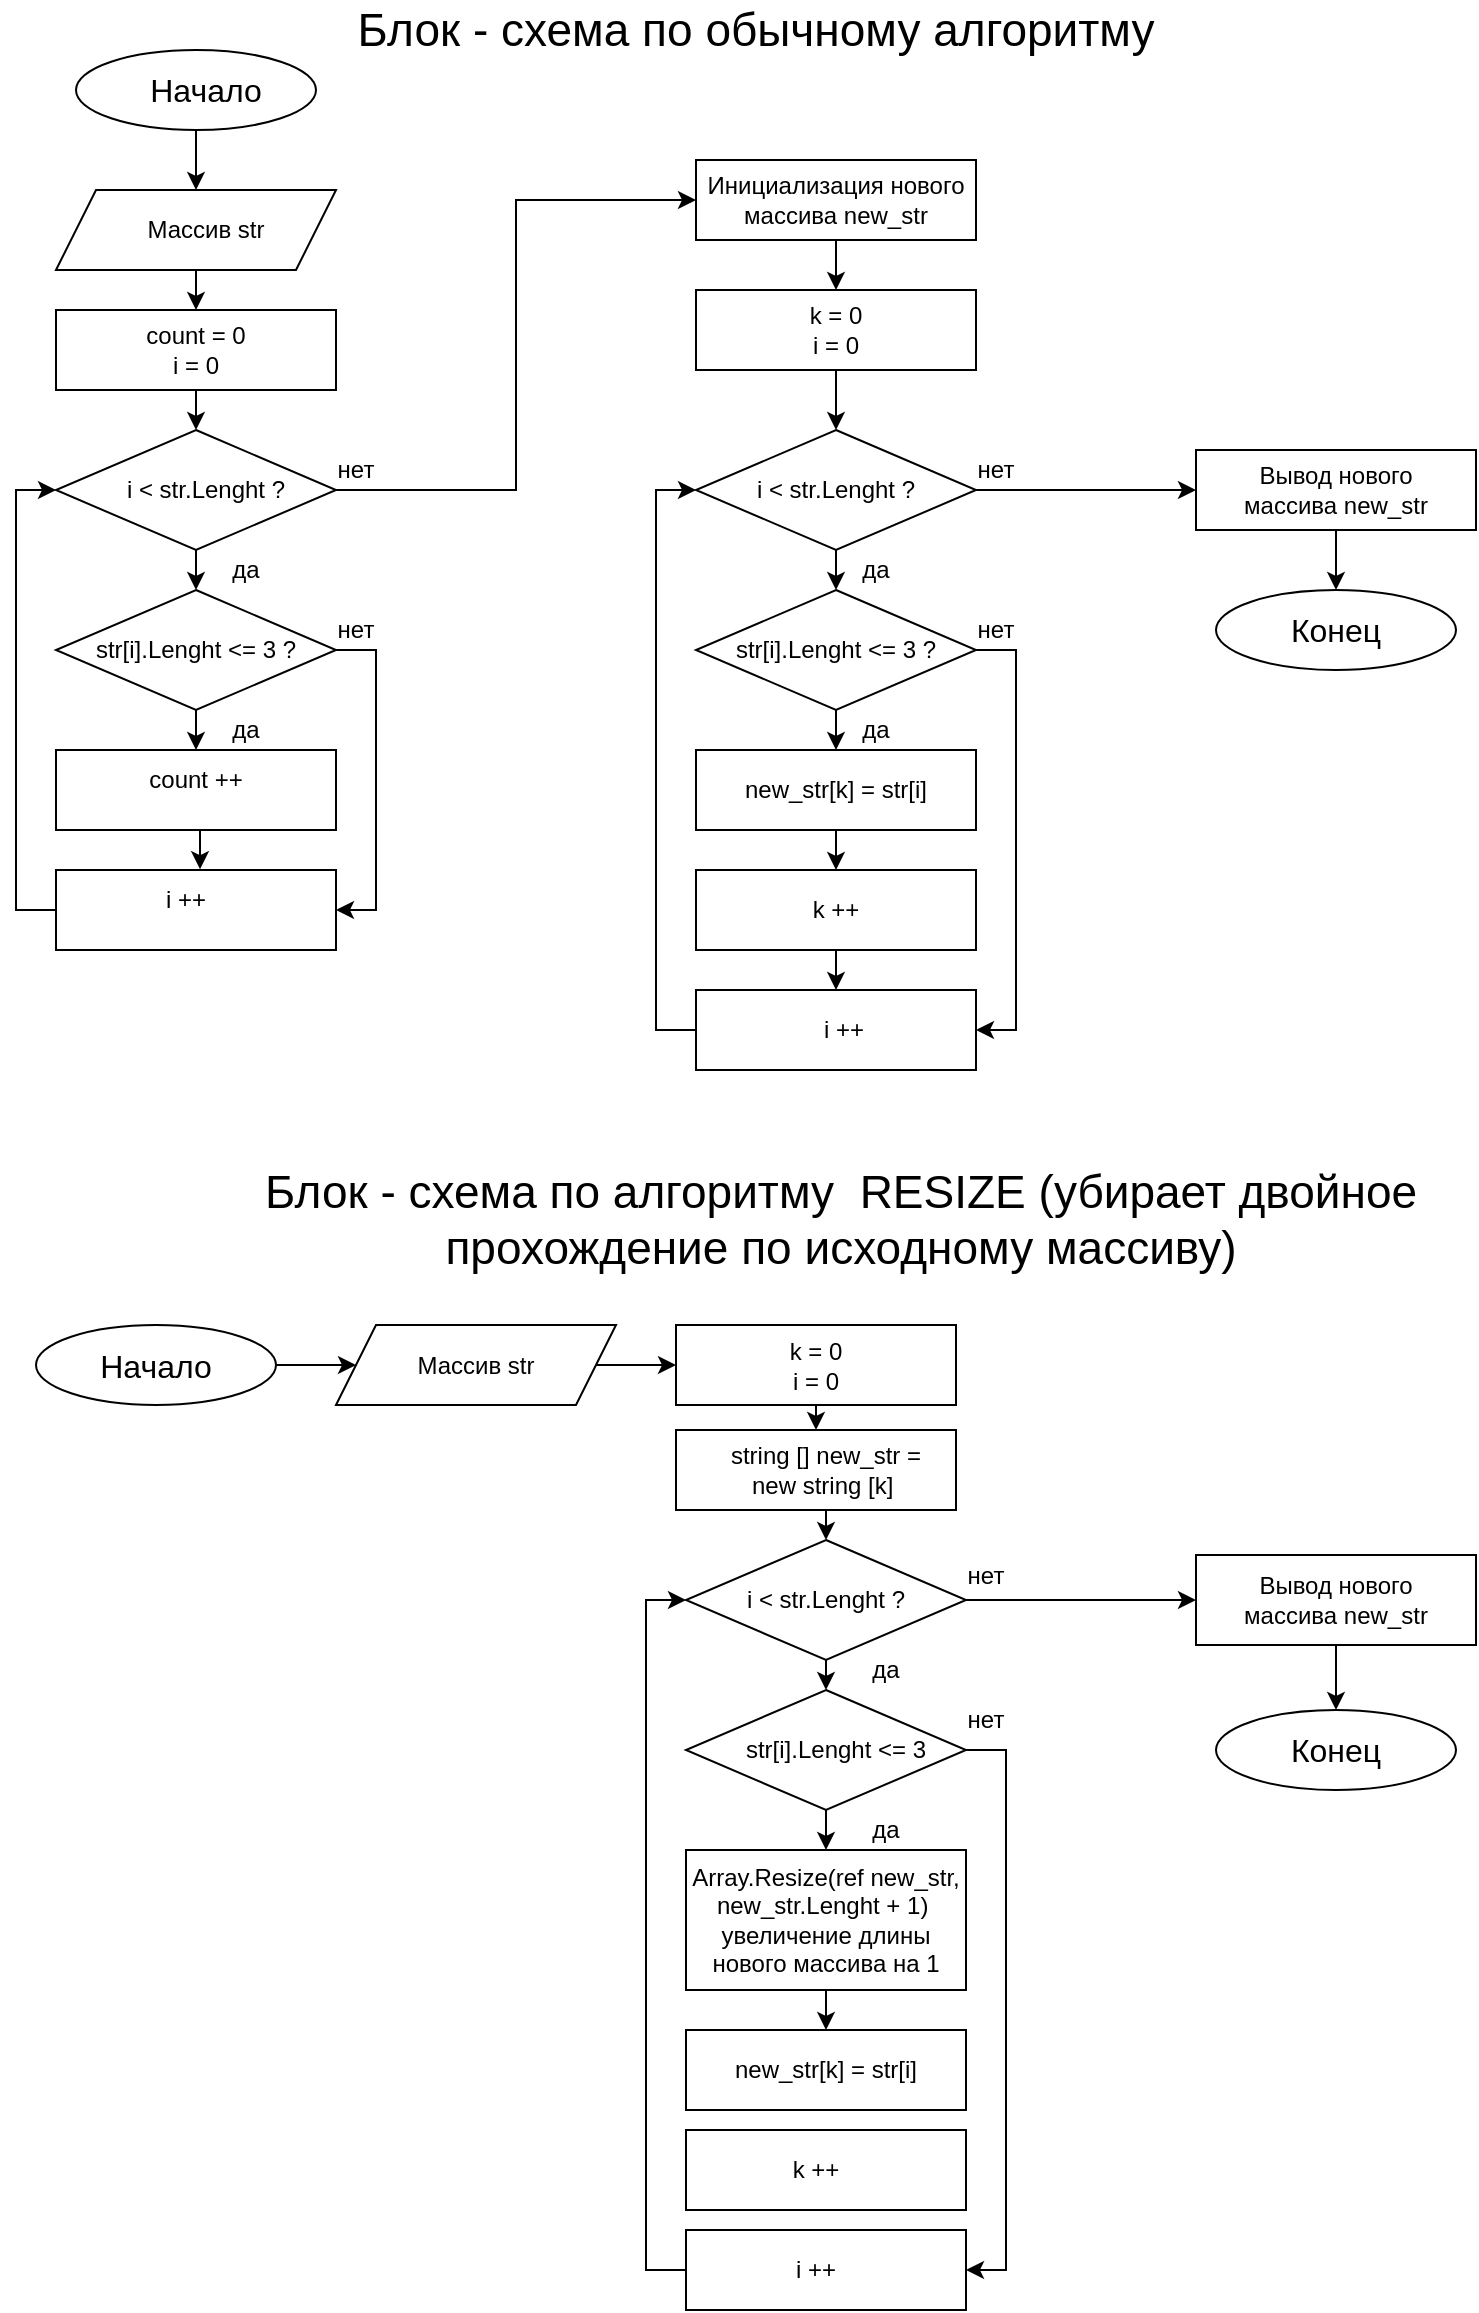 <mxfile version="24.2.2" type="device">
  <diagram name="Страница — 1" id="H93DpzfbuOc5-8mmakmB">
    <mxGraphModel dx="1050" dy="530" grid="1" gridSize="10" guides="1" tooltips="1" connect="1" arrows="1" fold="1" page="1" pageScale="1" pageWidth="827" pageHeight="1169" math="0" shadow="0">
      <root>
        <mxCell id="0" />
        <mxCell id="1" parent="0" />
        <mxCell id="7obgQjxqYn5zs-KwEbyF-33" style="edgeStyle=orthogonalEdgeStyle;rounded=0;orthogonalLoop=1;jettySize=auto;html=1;exitX=0.5;exitY=1;exitDx=0;exitDy=0;entryX=0.5;entryY=0;entryDx=0;entryDy=0;" edge="1" parent="1" source="7obgQjxqYn5zs-KwEbyF-1" target="7obgQjxqYn5zs-KwEbyF-3">
          <mxGeometry relative="1" as="geometry" />
        </mxCell>
        <mxCell id="7obgQjxqYn5zs-KwEbyF-1" value="" style="ellipse;whiteSpace=wrap;html=1;" vertex="1" parent="1">
          <mxGeometry x="60" y="30" width="120" height="40" as="geometry" />
        </mxCell>
        <mxCell id="7obgQjxqYn5zs-KwEbyF-2" value="&lt;font style=&quot;font-size: 16px;&quot;&gt;Начало&lt;/font&gt;" style="text;html=1;align=center;verticalAlign=middle;whiteSpace=wrap;rounded=0;" vertex="1" parent="1">
          <mxGeometry x="95" y="35" width="60" height="30" as="geometry" />
        </mxCell>
        <mxCell id="7obgQjxqYn5zs-KwEbyF-28" style="edgeStyle=orthogonalEdgeStyle;rounded=0;orthogonalLoop=1;jettySize=auto;html=1;exitX=0.5;exitY=1;exitDx=0;exitDy=0;entryX=0.5;entryY=0;entryDx=0;entryDy=0;" edge="1" parent="1" source="7obgQjxqYn5zs-KwEbyF-4" target="7obgQjxqYn5zs-KwEbyF-5">
          <mxGeometry relative="1" as="geometry" />
        </mxCell>
        <mxCell id="7obgQjxqYn5zs-KwEbyF-3" value="" style="shape=parallelogram;perimeter=parallelogramPerimeter;whiteSpace=wrap;html=1;fixedSize=1;" vertex="1" parent="1">
          <mxGeometry x="50" y="100" width="140" height="40" as="geometry" />
        </mxCell>
        <mxCell id="7obgQjxqYn5zs-KwEbyF-4" value="Массив str" style="text;html=1;align=center;verticalAlign=middle;whiteSpace=wrap;rounded=0;" vertex="1" parent="1">
          <mxGeometry x="85" y="105" width="80" height="30" as="geometry" />
        </mxCell>
        <mxCell id="7obgQjxqYn5zs-KwEbyF-5" value="" style="rounded=0;whiteSpace=wrap;html=1;" vertex="1" parent="1">
          <mxGeometry x="50" y="160" width="140" height="40" as="geometry" />
        </mxCell>
        <mxCell id="7obgQjxqYn5zs-KwEbyF-25" style="edgeStyle=orthogonalEdgeStyle;rounded=0;orthogonalLoop=1;jettySize=auto;html=1;entryX=0.5;entryY=0;entryDx=0;entryDy=0;" edge="1" parent="1" target="7obgQjxqYn5zs-KwEbyF-7">
          <mxGeometry relative="1" as="geometry">
            <mxPoint x="120" y="200" as="sourcePoint" />
          </mxGeometry>
        </mxCell>
        <mxCell id="7obgQjxqYn5zs-KwEbyF-6" value="count = 0&lt;div&gt;i = 0&lt;/div&gt;" style="text;html=1;align=center;verticalAlign=middle;whiteSpace=wrap;rounded=0;" vertex="1" parent="1">
          <mxGeometry x="90" y="165" width="60" height="30" as="geometry" />
        </mxCell>
        <mxCell id="7obgQjxqYn5zs-KwEbyF-26" style="edgeStyle=orthogonalEdgeStyle;rounded=0;orthogonalLoop=1;jettySize=auto;html=1;exitX=0.5;exitY=1;exitDx=0;exitDy=0;entryX=0.5;entryY=0;entryDx=0;entryDy=0;" edge="1" parent="1" source="7obgQjxqYn5zs-KwEbyF-7" target="7obgQjxqYn5zs-KwEbyF-10">
          <mxGeometry relative="1" as="geometry" />
        </mxCell>
        <mxCell id="7obgQjxqYn5zs-KwEbyF-44" style="edgeStyle=orthogonalEdgeStyle;rounded=0;orthogonalLoop=1;jettySize=auto;html=1;exitX=1;exitY=0.5;exitDx=0;exitDy=0;entryX=0;entryY=0.5;entryDx=0;entryDy=0;" edge="1" parent="1" source="7obgQjxqYn5zs-KwEbyF-7" target="7obgQjxqYn5zs-KwEbyF-41">
          <mxGeometry relative="1" as="geometry" />
        </mxCell>
        <mxCell id="7obgQjxqYn5zs-KwEbyF-7" value="" style="rhombus;whiteSpace=wrap;html=1;" vertex="1" parent="1">
          <mxGeometry x="50" y="220" width="140" height="60" as="geometry" />
        </mxCell>
        <mxCell id="7obgQjxqYn5zs-KwEbyF-8" value="i &amp;lt; str.Lenght ?" style="text;html=1;align=center;verticalAlign=middle;whiteSpace=wrap;rounded=0;" vertex="1" parent="1">
          <mxGeometry x="75" y="235" width="100" height="30" as="geometry" />
        </mxCell>
        <mxCell id="7obgQjxqYn5zs-KwEbyF-27" style="edgeStyle=orthogonalEdgeStyle;rounded=0;orthogonalLoop=1;jettySize=auto;html=1;exitX=0.5;exitY=1;exitDx=0;exitDy=0;entryX=0.5;entryY=0;entryDx=0;entryDy=0;" edge="1" parent="1" source="7obgQjxqYn5zs-KwEbyF-10" target="7obgQjxqYn5zs-KwEbyF-13">
          <mxGeometry relative="1" as="geometry" />
        </mxCell>
        <mxCell id="7obgQjxqYn5zs-KwEbyF-36" style="edgeStyle=orthogonalEdgeStyle;rounded=0;orthogonalLoop=1;jettySize=auto;html=1;exitX=1;exitY=0.5;exitDx=0;exitDy=0;entryX=1;entryY=0.5;entryDx=0;entryDy=0;" edge="1" parent="1" source="7obgQjxqYn5zs-KwEbyF-10" target="7obgQjxqYn5zs-KwEbyF-14">
          <mxGeometry relative="1" as="geometry" />
        </mxCell>
        <mxCell id="7obgQjxqYn5zs-KwEbyF-10" value="" style="rhombus;whiteSpace=wrap;html=1;" vertex="1" parent="1">
          <mxGeometry x="50" y="300" width="140" height="60" as="geometry" />
        </mxCell>
        <mxCell id="7obgQjxqYn5zs-KwEbyF-11" value="str[i].Lenght &amp;lt;= 3 ?" style="text;html=1;align=center;verticalAlign=middle;whiteSpace=wrap;rounded=0;" vertex="1" parent="1">
          <mxGeometry x="40" y="315" width="160" height="30" as="geometry" />
        </mxCell>
        <mxCell id="7obgQjxqYn5zs-KwEbyF-12" value="" style="rounded=0;whiteSpace=wrap;html=1;" vertex="1" parent="1">
          <mxGeometry x="50" y="380" width="140" height="40" as="geometry" />
        </mxCell>
        <mxCell id="7obgQjxqYn5zs-KwEbyF-13" value="count ++" style="text;html=1;align=center;verticalAlign=middle;whiteSpace=wrap;rounded=0;" vertex="1" parent="1">
          <mxGeometry x="90" y="380" width="60" height="30" as="geometry" />
        </mxCell>
        <mxCell id="7obgQjxqYn5zs-KwEbyF-35" style="edgeStyle=orthogonalEdgeStyle;rounded=0;orthogonalLoop=1;jettySize=auto;html=1;exitX=0;exitY=0.5;exitDx=0;exitDy=0;entryX=0;entryY=0.5;entryDx=0;entryDy=0;" edge="1" parent="1" source="7obgQjxqYn5zs-KwEbyF-14" target="7obgQjxqYn5zs-KwEbyF-7">
          <mxGeometry relative="1" as="geometry" />
        </mxCell>
        <mxCell id="7obgQjxqYn5zs-KwEbyF-14" value="" style="rounded=0;whiteSpace=wrap;html=1;" vertex="1" parent="1">
          <mxGeometry x="50" y="440" width="140" height="40" as="geometry" />
        </mxCell>
        <mxCell id="7obgQjxqYn5zs-KwEbyF-15" value="i ++" style="text;html=1;align=center;verticalAlign=middle;whiteSpace=wrap;rounded=0;" vertex="1" parent="1">
          <mxGeometry x="85" y="440" width="60" height="30" as="geometry" />
        </mxCell>
        <mxCell id="7obgQjxqYn5zs-KwEbyF-29" style="edgeStyle=orthogonalEdgeStyle;rounded=0;orthogonalLoop=1;jettySize=auto;html=1;exitX=0.5;exitY=1;exitDx=0;exitDy=0;entryX=0.617;entryY=-0.013;entryDx=0;entryDy=0;entryPerimeter=0;" edge="1" parent="1" source="7obgQjxqYn5zs-KwEbyF-12" target="7obgQjxqYn5zs-KwEbyF-15">
          <mxGeometry relative="1" as="geometry" />
        </mxCell>
        <mxCell id="7obgQjxqYn5zs-KwEbyF-37" value="да" style="text;html=1;align=center;verticalAlign=middle;whiteSpace=wrap;rounded=0;" vertex="1" parent="1">
          <mxGeometry x="125" y="280" width="40" height="20" as="geometry" />
        </mxCell>
        <mxCell id="7obgQjxqYn5zs-KwEbyF-38" value="да" style="text;html=1;align=center;verticalAlign=middle;whiteSpace=wrap;rounded=0;" vertex="1" parent="1">
          <mxGeometry x="125" y="360" width="40" height="20" as="geometry" />
        </mxCell>
        <mxCell id="7obgQjxqYn5zs-KwEbyF-39" value="нет" style="text;html=1;align=center;verticalAlign=middle;whiteSpace=wrap;rounded=0;" vertex="1" parent="1">
          <mxGeometry x="180" y="310" width="40" height="20" as="geometry" />
        </mxCell>
        <mxCell id="7obgQjxqYn5zs-KwEbyF-46" style="edgeStyle=orthogonalEdgeStyle;rounded=0;orthogonalLoop=1;jettySize=auto;html=1;exitX=0.5;exitY=1;exitDx=0;exitDy=0;entryX=0.5;entryY=0;entryDx=0;entryDy=0;" edge="1" parent="1" source="7obgQjxqYn5zs-KwEbyF-40" target="7obgQjxqYn5zs-KwEbyF-42">
          <mxGeometry relative="1" as="geometry" />
        </mxCell>
        <mxCell id="7obgQjxqYn5zs-KwEbyF-40" value="" style="rounded=0;whiteSpace=wrap;html=1;" vertex="1" parent="1">
          <mxGeometry x="370" y="85" width="140" height="40" as="geometry" />
        </mxCell>
        <mxCell id="7obgQjxqYn5zs-KwEbyF-41" value="Инициализация нового массива new_str" style="text;html=1;align=center;verticalAlign=middle;whiteSpace=wrap;rounded=0;" vertex="1" parent="1">
          <mxGeometry x="370" y="90" width="140" height="30" as="geometry" />
        </mxCell>
        <mxCell id="7obgQjxqYn5zs-KwEbyF-51" style="edgeStyle=orthogonalEdgeStyle;rounded=0;orthogonalLoop=1;jettySize=auto;html=1;exitX=0.5;exitY=1;exitDx=0;exitDy=0;entryX=0.5;entryY=0;entryDx=0;entryDy=0;" edge="1" parent="1" source="7obgQjxqYn5zs-KwEbyF-42" target="7obgQjxqYn5zs-KwEbyF-48">
          <mxGeometry relative="1" as="geometry" />
        </mxCell>
        <mxCell id="7obgQjxqYn5zs-KwEbyF-42" value="" style="rounded=0;whiteSpace=wrap;html=1;" vertex="1" parent="1">
          <mxGeometry x="370" y="150" width="140" height="40" as="geometry" />
        </mxCell>
        <mxCell id="7obgQjxqYn5zs-KwEbyF-43" value="k = 0&lt;div&gt;i = 0&lt;/div&gt;" style="text;html=1;align=center;verticalAlign=middle;whiteSpace=wrap;rounded=0;" vertex="1" parent="1">
          <mxGeometry x="410" y="155" width="60" height="30" as="geometry" />
        </mxCell>
        <mxCell id="7obgQjxqYn5zs-KwEbyF-45" value="нет" style="text;html=1;align=center;verticalAlign=middle;whiteSpace=wrap;rounded=0;" vertex="1" parent="1">
          <mxGeometry x="180" y="230" width="40" height="20" as="geometry" />
        </mxCell>
        <mxCell id="7obgQjxqYn5zs-KwEbyF-63" style="edgeStyle=orthogonalEdgeStyle;rounded=0;orthogonalLoop=1;jettySize=auto;html=1;exitX=0.5;exitY=1;exitDx=0;exitDy=0;entryX=0.5;entryY=0;entryDx=0;entryDy=0;" edge="1" parent="1" source="7obgQjxqYn5zs-KwEbyF-47" target="7obgQjxqYn5zs-KwEbyF-54">
          <mxGeometry relative="1" as="geometry" />
        </mxCell>
        <mxCell id="7obgQjxqYn5zs-KwEbyF-67" style="edgeStyle=orthogonalEdgeStyle;rounded=0;orthogonalLoop=1;jettySize=auto;html=1;exitX=1;exitY=0.5;exitDx=0;exitDy=0;entryX=1;entryY=0.5;entryDx=0;entryDy=0;" edge="1" parent="1" source="7obgQjxqYn5zs-KwEbyF-47" target="7obgQjxqYn5zs-KwEbyF-56">
          <mxGeometry relative="1" as="geometry" />
        </mxCell>
        <mxCell id="7obgQjxqYn5zs-KwEbyF-47" value="" style="rhombus;whiteSpace=wrap;html=1;" vertex="1" parent="1">
          <mxGeometry x="370" y="300" width="140" height="60" as="geometry" />
        </mxCell>
        <mxCell id="7obgQjxqYn5zs-KwEbyF-52" style="edgeStyle=orthogonalEdgeStyle;rounded=0;orthogonalLoop=1;jettySize=auto;html=1;exitX=0.5;exitY=1;exitDx=0;exitDy=0;entryX=0.5;entryY=0;entryDx=0;entryDy=0;" edge="1" parent="1" source="7obgQjxqYn5zs-KwEbyF-48" target="7obgQjxqYn5zs-KwEbyF-47">
          <mxGeometry relative="1" as="geometry" />
        </mxCell>
        <mxCell id="7obgQjxqYn5zs-KwEbyF-73" style="edgeStyle=orthogonalEdgeStyle;rounded=0;orthogonalLoop=1;jettySize=auto;html=1;exitX=1;exitY=0.5;exitDx=0;exitDy=0;entryX=0;entryY=0.5;entryDx=0;entryDy=0;" edge="1" parent="1" source="7obgQjxqYn5zs-KwEbyF-48" target="7obgQjxqYn5zs-KwEbyF-69">
          <mxGeometry relative="1" as="geometry" />
        </mxCell>
        <mxCell id="7obgQjxqYn5zs-KwEbyF-48" value="" style="rhombus;whiteSpace=wrap;html=1;" vertex="1" parent="1">
          <mxGeometry x="370" y="220" width="140" height="60" as="geometry" />
        </mxCell>
        <mxCell id="7obgQjxqYn5zs-KwEbyF-49" value="i &amp;lt; str.Lenght ?" style="text;html=1;align=center;verticalAlign=middle;whiteSpace=wrap;rounded=0;" vertex="1" parent="1">
          <mxGeometry x="390" y="235" width="100" height="30" as="geometry" />
        </mxCell>
        <mxCell id="7obgQjxqYn5zs-KwEbyF-50" value="str[i].Lenght &amp;lt;= 3 ?" style="text;html=1;align=center;verticalAlign=middle;whiteSpace=wrap;rounded=0;" vertex="1" parent="1">
          <mxGeometry x="360" y="315" width="160" height="30" as="geometry" />
        </mxCell>
        <mxCell id="7obgQjxqYn5zs-KwEbyF-53" value="да" style="text;html=1;align=center;verticalAlign=middle;whiteSpace=wrap;rounded=0;" vertex="1" parent="1">
          <mxGeometry x="440" y="280" width="40" height="20" as="geometry" />
        </mxCell>
        <mxCell id="7obgQjxqYn5zs-KwEbyF-54" value="" style="rounded=0;whiteSpace=wrap;html=1;" vertex="1" parent="1">
          <mxGeometry x="370" y="380" width="140" height="40" as="geometry" />
        </mxCell>
        <mxCell id="7obgQjxqYn5zs-KwEbyF-65" style="edgeStyle=orthogonalEdgeStyle;rounded=0;orthogonalLoop=1;jettySize=auto;html=1;exitX=0.5;exitY=1;exitDx=0;exitDy=0;entryX=0.5;entryY=0;entryDx=0;entryDy=0;" edge="1" parent="1" source="7obgQjxqYn5zs-KwEbyF-55" target="7obgQjxqYn5zs-KwEbyF-56">
          <mxGeometry relative="1" as="geometry" />
        </mxCell>
        <mxCell id="7obgQjxqYn5zs-KwEbyF-55" value="" style="rounded=0;whiteSpace=wrap;html=1;" vertex="1" parent="1">
          <mxGeometry x="370" y="440" width="140" height="40" as="geometry" />
        </mxCell>
        <mxCell id="7obgQjxqYn5zs-KwEbyF-62" style="edgeStyle=orthogonalEdgeStyle;rounded=0;orthogonalLoop=1;jettySize=auto;html=1;exitX=0;exitY=0.5;exitDx=0;exitDy=0;entryX=0;entryY=0.5;entryDx=0;entryDy=0;" edge="1" parent="1" source="7obgQjxqYn5zs-KwEbyF-56" target="7obgQjxqYn5zs-KwEbyF-48">
          <mxGeometry relative="1" as="geometry" />
        </mxCell>
        <mxCell id="7obgQjxqYn5zs-KwEbyF-56" value="" style="rounded=0;whiteSpace=wrap;html=1;" vertex="1" parent="1">
          <mxGeometry x="370" y="500" width="140" height="40" as="geometry" />
        </mxCell>
        <mxCell id="7obgQjxqYn5zs-KwEbyF-64" style="edgeStyle=orthogonalEdgeStyle;rounded=0;orthogonalLoop=1;jettySize=auto;html=1;entryX=0.5;entryY=0;entryDx=0;entryDy=0;" edge="1" parent="1" target="7obgQjxqYn5zs-KwEbyF-55">
          <mxGeometry relative="1" as="geometry">
            <mxPoint x="440" y="420" as="sourcePoint" />
          </mxGeometry>
        </mxCell>
        <mxCell id="7obgQjxqYn5zs-KwEbyF-57" value="new_str[k] = str[i]" style="text;html=1;align=center;verticalAlign=middle;whiteSpace=wrap;rounded=0;" vertex="1" parent="1">
          <mxGeometry x="390" y="385" width="100" height="30" as="geometry" />
        </mxCell>
        <mxCell id="7obgQjxqYn5zs-KwEbyF-58" value="k ++" style="text;html=1;align=center;verticalAlign=middle;whiteSpace=wrap;rounded=0;" vertex="1" parent="1">
          <mxGeometry x="410" y="445" width="60" height="30" as="geometry" />
        </mxCell>
        <mxCell id="7obgQjxqYn5zs-KwEbyF-60" value="i ++" style="text;html=1;align=center;verticalAlign=middle;whiteSpace=wrap;rounded=0;" vertex="1" parent="1">
          <mxGeometry x="414" y="505" width="60" height="30" as="geometry" />
        </mxCell>
        <mxCell id="7obgQjxqYn5zs-KwEbyF-66" value="да" style="text;html=1;align=center;verticalAlign=middle;whiteSpace=wrap;rounded=0;" vertex="1" parent="1">
          <mxGeometry x="440" y="360" width="40" height="20" as="geometry" />
        </mxCell>
        <mxCell id="7obgQjxqYn5zs-KwEbyF-68" value="нет" style="text;html=1;align=center;verticalAlign=middle;whiteSpace=wrap;rounded=0;" vertex="1" parent="1">
          <mxGeometry x="500" y="310" width="40" height="20" as="geometry" />
        </mxCell>
        <mxCell id="7obgQjxqYn5zs-KwEbyF-69" value="" style="rounded=0;whiteSpace=wrap;html=1;" vertex="1" parent="1">
          <mxGeometry x="620" y="230" width="140" height="40" as="geometry" />
        </mxCell>
        <mxCell id="7obgQjxqYn5zs-KwEbyF-74" style="edgeStyle=orthogonalEdgeStyle;rounded=0;orthogonalLoop=1;jettySize=auto;html=1;" edge="1" parent="1">
          <mxGeometry relative="1" as="geometry">
            <mxPoint x="690" y="270" as="sourcePoint" />
            <mxPoint x="690" y="300" as="targetPoint" />
          </mxGeometry>
        </mxCell>
        <mxCell id="7obgQjxqYn5zs-KwEbyF-70" value="Вывод нового массива new_str" style="text;html=1;align=center;verticalAlign=middle;whiteSpace=wrap;rounded=0;" vertex="1" parent="1">
          <mxGeometry x="630" y="235" width="120" height="30" as="geometry" />
        </mxCell>
        <mxCell id="7obgQjxqYn5zs-KwEbyF-71" value="" style="ellipse;whiteSpace=wrap;html=1;" vertex="1" parent="1">
          <mxGeometry x="630" y="300" width="120" height="40" as="geometry" />
        </mxCell>
        <mxCell id="7obgQjxqYn5zs-KwEbyF-72" value="&lt;font style=&quot;font-size: 16px;&quot;&gt;Конец&lt;/font&gt;" style="text;html=1;align=center;verticalAlign=middle;whiteSpace=wrap;rounded=0;" vertex="1" parent="1">
          <mxGeometry x="660" y="305" width="60" height="30" as="geometry" />
        </mxCell>
        <mxCell id="7obgQjxqYn5zs-KwEbyF-75" value="нет" style="text;html=1;align=center;verticalAlign=middle;whiteSpace=wrap;rounded=0;" vertex="1" parent="1">
          <mxGeometry x="500" y="230" width="40" height="20" as="geometry" />
        </mxCell>
        <mxCell id="7obgQjxqYn5zs-KwEbyF-76" value="&lt;font style=&quot;font-size: 23px;&quot;&gt;Блок - схема по алгоритму&amp;nbsp; RESIZE (убирает двойное прохождение по исходному массиву)&lt;/font&gt;" style="text;html=1;align=center;verticalAlign=middle;whiteSpace=wrap;rounded=0;" vertex="1" parent="1">
          <mxGeometry x="145" y="600" width="595" height="30" as="geometry" />
        </mxCell>
        <mxCell id="7obgQjxqYn5zs-KwEbyF-77" value="&lt;font style=&quot;font-size: 23px;&quot;&gt;Блок - схема по обычному алгоритму&lt;/font&gt;" style="text;html=1;align=center;verticalAlign=middle;whiteSpace=wrap;rounded=0;" vertex="1" parent="1">
          <mxGeometry x="175" y="5" width="450" height="30" as="geometry" />
        </mxCell>
        <mxCell id="7obgQjxqYn5zs-KwEbyF-115" style="edgeStyle=orthogonalEdgeStyle;rounded=0;orthogonalLoop=1;jettySize=auto;html=1;exitX=1;exitY=0.5;exitDx=0;exitDy=0;entryX=0;entryY=0.5;entryDx=0;entryDy=0;" edge="1" parent="1" source="7obgQjxqYn5zs-KwEbyF-78" target="7obgQjxqYn5zs-KwEbyF-80">
          <mxGeometry relative="1" as="geometry" />
        </mxCell>
        <mxCell id="7obgQjxqYn5zs-KwEbyF-78" value="" style="ellipse;whiteSpace=wrap;html=1;" vertex="1" parent="1">
          <mxGeometry x="40" y="667.5" width="120" height="40" as="geometry" />
        </mxCell>
        <mxCell id="7obgQjxqYn5zs-KwEbyF-79" value="&lt;font style=&quot;font-size: 16px;&quot;&gt;Начало&lt;/font&gt;" style="text;html=1;align=center;verticalAlign=middle;whiteSpace=wrap;rounded=0;" vertex="1" parent="1">
          <mxGeometry x="70" y="675" width="60" height="25" as="geometry" />
        </mxCell>
        <mxCell id="7obgQjxqYn5zs-KwEbyF-116" style="edgeStyle=orthogonalEdgeStyle;rounded=0;orthogonalLoop=1;jettySize=auto;html=1;exitX=1;exitY=0.5;exitDx=0;exitDy=0;entryX=0;entryY=0.5;entryDx=0;entryDy=0;" edge="1" parent="1" source="7obgQjxqYn5zs-KwEbyF-80" target="7obgQjxqYn5zs-KwEbyF-84">
          <mxGeometry relative="1" as="geometry" />
        </mxCell>
        <mxCell id="7obgQjxqYn5zs-KwEbyF-80" value="" style="shape=parallelogram;perimeter=parallelogramPerimeter;whiteSpace=wrap;html=1;fixedSize=1;" vertex="1" parent="1">
          <mxGeometry x="190" y="667.5" width="140" height="40" as="geometry" />
        </mxCell>
        <mxCell id="7obgQjxqYn5zs-KwEbyF-81" value="Массив str" style="text;html=1;align=center;verticalAlign=middle;whiteSpace=wrap;rounded=0;" vertex="1" parent="1">
          <mxGeometry x="220" y="672.5" width="80" height="30" as="geometry" />
        </mxCell>
        <mxCell id="7obgQjxqYn5zs-KwEbyF-120" style="edgeStyle=orthogonalEdgeStyle;rounded=0;orthogonalLoop=1;jettySize=auto;html=1;exitX=0.5;exitY=1;exitDx=0;exitDy=0;entryX=0.5;entryY=0;entryDx=0;entryDy=0;" edge="1" parent="1" source="7obgQjxqYn5zs-KwEbyF-84" target="7obgQjxqYn5zs-KwEbyF-87">
          <mxGeometry relative="1" as="geometry" />
        </mxCell>
        <mxCell id="7obgQjxqYn5zs-KwEbyF-84" value="" style="rounded=0;whiteSpace=wrap;html=1;" vertex="1" parent="1">
          <mxGeometry x="360" y="667.5" width="140" height="40" as="geometry" />
        </mxCell>
        <mxCell id="7obgQjxqYn5zs-KwEbyF-112" style="edgeStyle=orthogonalEdgeStyle;rounded=0;orthogonalLoop=1;jettySize=auto;html=1;exitX=0.5;exitY=1;exitDx=0;exitDy=0;entryX=0.5;entryY=0;entryDx=0;entryDy=0;" edge="1" parent="1" source="7obgQjxqYn5zs-KwEbyF-85" target="7obgQjxqYn5zs-KwEbyF-98">
          <mxGeometry relative="1" as="geometry" />
        </mxCell>
        <mxCell id="7obgQjxqYn5zs-KwEbyF-85" value="" style="rounded=0;whiteSpace=wrap;html=1;" vertex="1" parent="1">
          <mxGeometry x="365" y="930" width="140" height="70" as="geometry" />
        </mxCell>
        <mxCell id="7obgQjxqYn5zs-KwEbyF-86" value="k = 0&lt;div&gt;i = 0&lt;/div&gt;" style="text;html=1;align=center;verticalAlign=middle;whiteSpace=wrap;rounded=0;" vertex="1" parent="1">
          <mxGeometry x="385" y="667.5" width="90" height="40" as="geometry" />
        </mxCell>
        <mxCell id="7obgQjxqYn5zs-KwEbyF-111" style="edgeStyle=orthogonalEdgeStyle;rounded=0;orthogonalLoop=1;jettySize=auto;html=1;exitX=0.5;exitY=1;exitDx=0;exitDy=0;entryX=0.5;entryY=0;entryDx=0;entryDy=0;" edge="1" parent="1" source="7obgQjxqYn5zs-KwEbyF-87" target="7obgQjxqYn5zs-KwEbyF-92">
          <mxGeometry relative="1" as="geometry" />
        </mxCell>
        <mxCell id="7obgQjxqYn5zs-KwEbyF-87" value="" style="rounded=0;whiteSpace=wrap;html=1;" vertex="1" parent="1">
          <mxGeometry x="360" y="720" width="140" height="40" as="geometry" />
        </mxCell>
        <mxCell id="7obgQjxqYn5zs-KwEbyF-88" value="string [] new_str = new string [k]&amp;nbsp;" style="text;html=1;align=center;verticalAlign=middle;whiteSpace=wrap;rounded=0;" vertex="1" parent="1">
          <mxGeometry x="375" y="725" width="120" height="30" as="geometry" />
        </mxCell>
        <mxCell id="7obgQjxqYn5zs-KwEbyF-129" style="edgeStyle=orthogonalEdgeStyle;rounded=0;orthogonalLoop=1;jettySize=auto;html=1;exitX=0.5;exitY=1;exitDx=0;exitDy=0;entryX=0.5;entryY=0;entryDx=0;entryDy=0;" edge="1" parent="1" source="7obgQjxqYn5zs-KwEbyF-89" target="7obgQjxqYn5zs-KwEbyF-127">
          <mxGeometry relative="1" as="geometry" />
        </mxCell>
        <mxCell id="7obgQjxqYn5zs-KwEbyF-89" value="" style="rounded=0;whiteSpace=wrap;html=1;" vertex="1" parent="1">
          <mxGeometry x="620" y="782.5" width="140" height="45" as="geometry" />
        </mxCell>
        <mxCell id="7obgQjxqYn5zs-KwEbyF-109" style="edgeStyle=orthogonalEdgeStyle;rounded=0;orthogonalLoop=1;jettySize=auto;html=1;exitX=1;exitY=0.5;exitDx=0;exitDy=0;entryX=1;entryY=0.5;entryDx=0;entryDy=0;" edge="1" parent="1" source="7obgQjxqYn5zs-KwEbyF-91" target="7obgQjxqYn5zs-KwEbyF-103">
          <mxGeometry relative="1" as="geometry" />
        </mxCell>
        <mxCell id="7obgQjxqYn5zs-KwEbyF-110" style="edgeStyle=orthogonalEdgeStyle;rounded=0;orthogonalLoop=1;jettySize=auto;html=1;exitX=0.5;exitY=1;exitDx=0;exitDy=0;entryX=0.5;entryY=0;entryDx=0;entryDy=0;" edge="1" parent="1" source="7obgQjxqYn5zs-KwEbyF-91" target="7obgQjxqYn5zs-KwEbyF-85">
          <mxGeometry relative="1" as="geometry" />
        </mxCell>
        <mxCell id="7obgQjxqYn5zs-KwEbyF-91" value="" style="rhombus;whiteSpace=wrap;html=1;" vertex="1" parent="1">
          <mxGeometry x="365" y="850" width="140" height="60" as="geometry" />
        </mxCell>
        <mxCell id="7obgQjxqYn5zs-KwEbyF-113" style="edgeStyle=orthogonalEdgeStyle;rounded=0;orthogonalLoop=1;jettySize=auto;html=1;exitX=0.5;exitY=1;exitDx=0;exitDy=0;entryX=0.5;entryY=0;entryDx=0;entryDy=0;" edge="1" parent="1" source="7obgQjxqYn5zs-KwEbyF-92" target="7obgQjxqYn5zs-KwEbyF-91">
          <mxGeometry relative="1" as="geometry" />
        </mxCell>
        <mxCell id="7obgQjxqYn5zs-KwEbyF-125" style="edgeStyle=orthogonalEdgeStyle;rounded=0;orthogonalLoop=1;jettySize=auto;html=1;exitX=1;exitY=0.5;exitDx=0;exitDy=0;entryX=0;entryY=0.5;entryDx=0;entryDy=0;" edge="1" parent="1" source="7obgQjxqYn5zs-KwEbyF-92" target="7obgQjxqYn5zs-KwEbyF-89">
          <mxGeometry relative="1" as="geometry" />
        </mxCell>
        <mxCell id="7obgQjxqYn5zs-KwEbyF-92" value="" style="rhombus;whiteSpace=wrap;html=1;" vertex="1" parent="1">
          <mxGeometry x="365" y="775" width="140" height="60" as="geometry" />
        </mxCell>
        <mxCell id="7obgQjxqYn5zs-KwEbyF-94" value="i &amp;lt; str.Lenght ?" style="text;html=1;align=center;verticalAlign=middle;whiteSpace=wrap;rounded=0;" vertex="1" parent="1">
          <mxGeometry x="385" y="790" width="100" height="30" as="geometry" />
        </mxCell>
        <mxCell id="7obgQjxqYn5zs-KwEbyF-95" value="str[i].Lenght &amp;lt;= 3" style="text;html=1;align=center;verticalAlign=middle;whiteSpace=wrap;rounded=0;" vertex="1" parent="1">
          <mxGeometry x="385" y="865" width="110" height="30" as="geometry" />
        </mxCell>
        <mxCell id="7obgQjxqYn5zs-KwEbyF-96" value="Array.Resize(ref new_str, new_str.Lenght + 1)&amp;nbsp;&lt;div&gt;увеличение длины нового массива на 1&lt;/div&gt;" style="text;html=1;align=center;verticalAlign=middle;whiteSpace=wrap;rounded=0;" vertex="1" parent="1">
          <mxGeometry x="365" y="950" width="140" height="30" as="geometry" />
        </mxCell>
        <mxCell id="7obgQjxqYn5zs-KwEbyF-98" value="" style="rounded=0;whiteSpace=wrap;html=1;" vertex="1" parent="1">
          <mxGeometry x="365" y="1020" width="140" height="40" as="geometry" />
        </mxCell>
        <mxCell id="7obgQjxqYn5zs-KwEbyF-97" value="new_str[k] = str[i]" style="text;html=1;align=center;verticalAlign=middle;whiteSpace=wrap;rounded=0;" vertex="1" parent="1">
          <mxGeometry x="385" y="1025" width="100" height="30" as="geometry" />
        </mxCell>
        <mxCell id="7obgQjxqYn5zs-KwEbyF-108" style="edgeStyle=orthogonalEdgeStyle;rounded=0;orthogonalLoop=1;jettySize=auto;html=1;exitX=0;exitY=0.5;exitDx=0;exitDy=0;entryX=0;entryY=0.5;entryDx=0;entryDy=0;" edge="1" parent="1" source="7obgQjxqYn5zs-KwEbyF-103" target="7obgQjxqYn5zs-KwEbyF-92">
          <mxGeometry relative="1" as="geometry" />
        </mxCell>
        <mxCell id="7obgQjxqYn5zs-KwEbyF-103" value="" style="rounded=0;whiteSpace=wrap;html=1;" vertex="1" parent="1">
          <mxGeometry x="365" y="1120" width="140" height="40" as="geometry" />
        </mxCell>
        <mxCell id="7obgQjxqYn5zs-KwEbyF-104" value="" style="rounded=0;whiteSpace=wrap;html=1;" vertex="1" parent="1">
          <mxGeometry x="365" y="1070" width="140" height="40" as="geometry" />
        </mxCell>
        <mxCell id="7obgQjxqYn5zs-KwEbyF-106" value="k ++" style="text;html=1;align=center;verticalAlign=middle;whiteSpace=wrap;rounded=0;" vertex="1" parent="1">
          <mxGeometry x="400" y="1075" width="60" height="30" as="geometry" />
        </mxCell>
        <mxCell id="7obgQjxqYn5zs-KwEbyF-107" value="i ++" style="text;html=1;align=center;verticalAlign=middle;whiteSpace=wrap;rounded=0;" vertex="1" parent="1">
          <mxGeometry x="400" y="1125" width="60" height="30" as="geometry" />
        </mxCell>
        <mxCell id="7obgQjxqYn5zs-KwEbyF-121" value="да" style="text;html=1;align=center;verticalAlign=middle;whiteSpace=wrap;rounded=0;" vertex="1" parent="1">
          <mxGeometry x="445" y="830" width="40" height="20" as="geometry" />
        </mxCell>
        <mxCell id="7obgQjxqYn5zs-KwEbyF-122" value="да" style="text;html=1;align=center;verticalAlign=middle;whiteSpace=wrap;rounded=0;" vertex="1" parent="1">
          <mxGeometry x="445" y="910" width="40" height="20" as="geometry" />
        </mxCell>
        <mxCell id="7obgQjxqYn5zs-KwEbyF-123" value="нет" style="text;html=1;align=center;verticalAlign=middle;whiteSpace=wrap;rounded=0;" vertex="1" parent="1">
          <mxGeometry x="495" y="855" width="40" height="20" as="geometry" />
        </mxCell>
        <mxCell id="7obgQjxqYn5zs-KwEbyF-124" value="Вывод нового массива new_str" style="text;html=1;align=center;verticalAlign=middle;whiteSpace=wrap;rounded=0;" vertex="1" parent="1">
          <mxGeometry x="630" y="790" width="120" height="30" as="geometry" />
        </mxCell>
        <mxCell id="7obgQjxqYn5zs-KwEbyF-126" value="нет" style="text;html=1;align=center;verticalAlign=middle;whiteSpace=wrap;rounded=0;" vertex="1" parent="1">
          <mxGeometry x="495" y="782.5" width="40" height="20" as="geometry" />
        </mxCell>
        <mxCell id="7obgQjxqYn5zs-KwEbyF-127" value="" style="ellipse;whiteSpace=wrap;html=1;" vertex="1" parent="1">
          <mxGeometry x="630" y="860" width="120" height="40" as="geometry" />
        </mxCell>
        <mxCell id="7obgQjxqYn5zs-KwEbyF-128" value="&lt;font style=&quot;font-size: 16px;&quot;&gt;Конец&lt;/font&gt;" style="text;html=1;align=center;verticalAlign=middle;whiteSpace=wrap;rounded=0;" vertex="1" parent="1">
          <mxGeometry x="660" y="865" width="60" height="30" as="geometry" />
        </mxCell>
      </root>
    </mxGraphModel>
  </diagram>
</mxfile>
